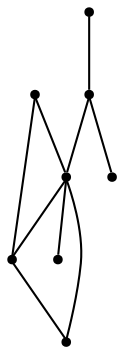 graph {
  node [shape=point,comment="{\"directed\":false,\"doi\":\"10.1007/978-3-540-24595-7_3\",\"figure\":\"1 (2)\"}"]

  v0 [pos="611.3220566860465,1419.984356562297"]
  v1 [pos="611.3220566860465,1584.4843705495205"]
  v2 [pos="689.7116279069768,1529.6718756357834"]
  v3 [pos="580.9413858103198,1506.171878178915"]
  v4 [pos="501.61413858103197,1435.6718858083095"]
  v5 [pos="549.060465116279,1661.9218667348232"]
  v6 [pos="470.29581554324125,1584.4843705495205"]
  v7 [pos="549.060465116279,1737.2968832651782"]

  v0 -- v1 [id="-1",pos="611.3220566860465,1419.984356562297 618.219167877907,1428.8844267527268 618.219167877907,1428.8844267527268 618.219167877907,1428.8844267527268 619.6819313226744,1431.076097488404 619.6819313226744,1431.076097488404 619.6819313226744,1431.076097488404 621.0405341569767,1433.5843880971279 621.0405341569767,1433.5843880971279 621.0405341569767,1433.5843880971279 622.5032976017442,1436.1968199412033 622.5032976017442,1436.1968199412033 622.5032976017442,1436.1968199412033 624.0702216569767,1438.9093240102138 624.0702216569767,1438.9093240102138 624.0702216569767,1438.9093240102138 625.5330486918605,1441.9385751088466 625.5330486918605,1441.9385751088466 625.5330486918605,1441.9385751088466 626.8915879360464,1445.0760364532478 626.8915879360464,1445.0760364532478 626.8915879360464,1445.0760364532478 628.3543513808139,1448.3135700225837 628.3543513808139,1448.3135700225837 628.3543513808139,1448.3135700225837 629.6087936046512,1451.8635272979743 629.6087936046512,1451.8635272979743 629.6087936046512,1451.8635272979743 630.859038880814,1455.517752965292 630.859038880814,1455.517752965292 630.859038880814,1455.517752965292 632.0092569040697,1459.592739741008 632.0092569040697,1459.592739741008 632.0092569040697,1459.592739741008 633.0552507267441,1463.8760089874274 633.0552507267441,1463.8760089874274 633.0552507267441,1463.8760089874274 633.888726380814,1468.4718290964768 633.888726380814,1468.4718290964768 633.888726380814,1468.4718290964768 634.7263989825582,1473.484341303508 634.7263989825582,1473.484341303508 634.7263989825582,1473.484341303508 635.2473292151162,1478.8136005401618 635.2473292151162,1478.8136005401618 635.2473292151162,1478.8136005401618 635.6682321947675,1484.5552285512294 635.6682321947675,1484.5552285512294 635.6682321947675,1484.5552285512294 635.7724563953489,1490.5093351999924 635.7724563953489,1490.5093351999924 635.7724563953489,1490.5093351999924 635.6682321947675,1496.1510181427009 635.6682321947675,1496.1510181427009 635.6682321947675,1496.1510181427009 635.3514898255814,1501.6885598500576 635.3514898255814,1501.6885598500576 635.3514898255814,1501.6885598500576 634.8305595930233,1507.0134957631435 634.8305595930233,1507.0134957631435 634.8305595930233,1507.0134957631435 634.1013081395349,1512.23848660787 634.1013081395349,1512.23848660787 634.1013081395349,1512.23848660787 633.3677961482558,1517.1468575795498 633.3677961482558,1517.1468575795498 633.3677961482558,1517.1468575795498 632.4259629360465,1521.8468189239509 632.4259629360465,1521.8468189239509 632.4259629360465,1521.8468189239509 631.3841024709302,1526.4427661895759 631.3841024709302,1526.4427661895759 631.3841024709302,1526.4427661895759 630.3381086482558,1530.726035435995 630.3381086482558,1530.726035435995 630.3381086482558,1530.726035435995 629.187890625,1534.905163447063 629.187890625,1534.905163447063 629.187890625,1534.905163447063 627.9376453488372,1538.8718128204353 627.9376453488372,1538.8718128204353 627.9376453488372,1538.8718128204353 626.5790425145349,1542.7385171254482 626.5790425145349,1542.7385171254482 626.5790425145349,1542.7385171254482 625.324663880814,1546.4968840281176 625.324663880814,1546.4968840281176 625.324663880814,1546.4968840281176 623.9660610465116,1550.155178705852 623.9660610465116,1550.155178705852 623.9660610465116,1550.155178705852 622.5032976017442,1553.705263137818 622.5032976017442,1553.705263137818 622.5032976017442,1553.705263137818 621.1446947674418,1557.0468107859301 621.1446947674418,1557.0468107859301 621.1446947674418,1557.0468107859301 619.7860919331396,1560.1802031199145 619.7860919331396,1560.1802031199145 619.7860919331396,1560.1802031199145 618.5317132994186,1563.2093270619716 618.5317132994186,1563.2093270619716 618.5317132994186,1563.2093270619716 617.2814680232558,1565.9260272979743 617.2814680232558,1565.9260272979743 617.2814680232558,1565.9260272979743 616.2354742005814,1568.3301766713466 616.2354742005814,1568.3301766713466 616.2354742005814,1568.3301766713466 615.1894167877907,1570.5218474070239 615.1894167877907,1570.5218474070239 615.1894167877907,1570.5218474070239 614.3559411337209,1572.2968260447192 614.3559411337209,1572.2968260447192 614.3559411337209,1572.2968260447192 613.6224927325582,1573.8635222117114 613.6224927325582,1573.8635222117114 613.6224927325582,1573.8635222117114 613.1015625,1574.90938504537 613.1015625,1574.90938504537 613.1015625,1574.90938504537 611.3220566860465,1584.4843705495205 611.3220566860465,1584.4843705495205 611.3220566860465,1584.4843705495205"]
  v4 -- v1 [id="-2",pos="501.61413858103197,1435.6718858083095 503.19361373546514,1447.8926817576096 503.19361373546514,1447.8926817576096 503.19361373546514,1447.8926817576096 503.40613190406975,1451.9676685333259 503.40613190406975,1451.9676685333259 503.40613190406975,1451.9676685333259 503.7187091206395,1456.355206171672 503.7187091206395,1456.355206171672 503.7187091206395,1456.355206171672 504.13544694767444,1460.9510262807216 504.13544694767444,1460.9510262807216 504.13544694767444,1460.9510262807216 504.5521847747093,1465.8593972524013 504.5521847747093,1465.8593972524013 504.5521847747093,1465.8593972524013 504.97308775436045,1470.663499832154 504.97308775436045,1470.663499832154 504.97308775436045,1470.663499832154 505.4940179869186,1475.4677295684821 505.4940179869186,1475.4677295684821 505.4940179869186,1475.4677295684821 506.01494821947676,1480.1718870798752 506.01494821947676,1480.1718870798752 506.01494821947676,1480.1718870798752 506.64423601017444,1484.7677071889248 506.64423601017444,1484.7677071889248 506.64423601017444,1484.7677071889248 507.37355105377907,1489.0469074249274 507.37355105377907,1489.0469074249274 507.37355105377907,1489.0469074249274 508.00283884447674,1493.1218942006435 508.00283884447674,1493.1218942006435 508.00283884447674,1493.1218942006435 508.8363144985465,1496.8843301137294 508.8363144985465,1496.8843301137294 508.8363144985465,1496.8843301137294 509.6739871002907,1500.538555781047 509.6739871002907,1500.538555781047 509.6739871002907,1500.538555781047 510.6116551598837,1503.8802305857346 510.6116551598837,1503.8802305857346 510.6116551598837,1503.8802305857346 511.553488372093,1507.0134957631435 511.553488372093,1507.0134957631435 511.553488372093,1507.0134957631435 512.5995139898256,1510.0427468617763 512.5995139898256,1510.0427468617763 512.5995139898256,1510.0427468617763 513.8497592659884,1512.8635883331306 513.8497592659884,1512.8635883331306 513.8497592659884,1512.8635883331306 515.1041378997093,1515.5801614125576 515.1041378997093,1515.5801614125576 515.1041378997093,1515.5801614125576 516.4627407340116,1518.1927204132087 516.4627407340116,1518.1927204132087 516.4627407340116,1518.1927204132087 517.9255041787791,1520.6968148549404 517.9255041787791,1520.6968148549404 517.9255041787791,1520.6968148549404 519.596652434593,1523.1010913848884 519.596652434593,1523.1010913848884 519.596652434593,1523.1010913848884 521.1636082848837,1525.396903355917 521.1636082848837,1525.396903355917 521.1636082848837,1525.396903355917 522.8347565406976,1527.5926431020107 522.8347565406976,1527.5926431020107 522.8347565406976,1527.5926431020107 524.7184229651162,1529.784313837688 524.7184229651162,1529.784313837688 524.7184229651162,1529.784313837688 526.7021484375,1531.9801807403571 526.7021484375,1531.9801807403571 526.7021484375,1531.9801807403571 528.8942269258721,1534.2759927113857 528.8942269258721,1534.2759927113857 528.8942269258721,1534.2759927113857 531.2988235828489,1536.4718596140551 531.2988235828489,1536.4718596140551 531.2988235828489,1536.4718596140551 533.8076126453489,1538.7676715850837 533.8076126453489,1538.7676715850837 533.8076126453489,1538.7676715850837 536.6248455668605,1541.0676797231044 536.6248455668605,1541.0676797231044 536.6248455668605,1541.0676797231044 539.6545330668605,1543.4677600860603 539.6545330668605,1543.4677600860603 539.6545330668605,1543.4677600860603 542.8968023255813,1545.8719094594326 542.8968023255813,1545.8719094594326 542.8968023255813,1545.8719094594326 546.4474836482558,1548.4843413035082 546.4474836482558,1548.4843413035082 546.4474836482558,1548.4843413035082 550.2064861918604,1551.092704137167 550.2064861918604,1551.092704137167 550.2064861918604,1551.092704137167 554.2822946947674,1553.8094043731696 554.2822946947674,1553.8094043731696 554.2822946947674,1553.8094043731696 558.5664244186047,1556.6302458445239 558.5664244186047,1556.6302458445239 558.5664244186047,1556.6302458445239 562.954714752907,1559.4510873158779 562.954714752907,1559.4510873158779 562.954714752907,1559.4510873158779 567.5513898982558,1562.3760700225837 567.5513898982558,1562.3760700225837 567.5513898982558,1562.3760700225837 572.252289244186,1565.3010527292895 572.252289244186,1565.3010527292895 572.252289244186,1565.3010527292895 576.8489643895349,1568.226035435995 576.8489643895349,1568.226035435995 576.8489643895349,1568.226035435995 581.4456395348838,1570.9385395050056 581.4456395348838,1570.9385395050056 581.4456395348838,1570.9385395050056 585.8339934593023,1573.6552397410082 585.8339934593023,1573.6552397410082 585.8339934593023,1573.6552397410082 589.9055414244186,1576.0593891143806 589.9055414244186,1576.0593891143806 589.9055414244186,1576.0593891143806 593.5645803052325,1578.146918614706 593.5645803052325,1578.146918614706 593.5645803052325,1578.146918614706 599.3114734738372,1581.592734654745 599.3114734738372,1581.592734654745 599.3114734738372,1581.592734654745 601.2951671511628,1582.7427387237556 601.2951671511628,1582.7427387237556 601.2951671511628,1582.7427387237556 611.3220566860465,1584.4843705495205 611.3220566860465,1584.4843705495205 611.3220566860465,1584.4843705495205"]
  v5 -- v6 [id="-3",pos="549.060465116279,1661.9218667348232 470.29581554324125,1584.4843705495205 470.29581554324125,1584.4843705495205 470.29581554324125,1584.4843705495205"]
  v5 -- v1 [id="-4",pos="549.060465116279,1661.9218667348232 611.3220566860465,1584.4843705495205 611.3220566860465,1584.4843705495205 611.3220566860465,1584.4843705495205"]
  v7 -- v5 [id="-13",pos="549.060465116279,1737.2968832651782 549.060465116279,1661.9218667348232 549.060465116279,1661.9218667348232 549.060465116279,1661.9218667348232"]
  v1 -- v2 [id="-14",pos="611.3220566860465,1584.4843705495205 689.7116279069768,1529.6718756357834 689.7116279069768,1529.6718756357834 689.7116279069768,1529.6718756357834"]
  v1 -- v3 [id="-16",pos="611.3220566860465,1584.4843705495205 580.9413858103198,1506.171878178915 580.9413858103198,1506.171878178915 580.9413858103198,1506.171878178915"]
  v3 -- v0 [id="-17",pos="580.9413858103198,1506.171878178915 611.3220566860465,1419.984356562297 611.3220566860465,1419.984356562297 611.3220566860465,1419.984356562297"]
  v3 -- v4 [id="-19",pos="580.9413858103198,1506.171878178915 501.61413858103197,1435.6718858083095 501.61413858103197,1435.6718858083095 501.61413858103197,1435.6718858083095"]
}
